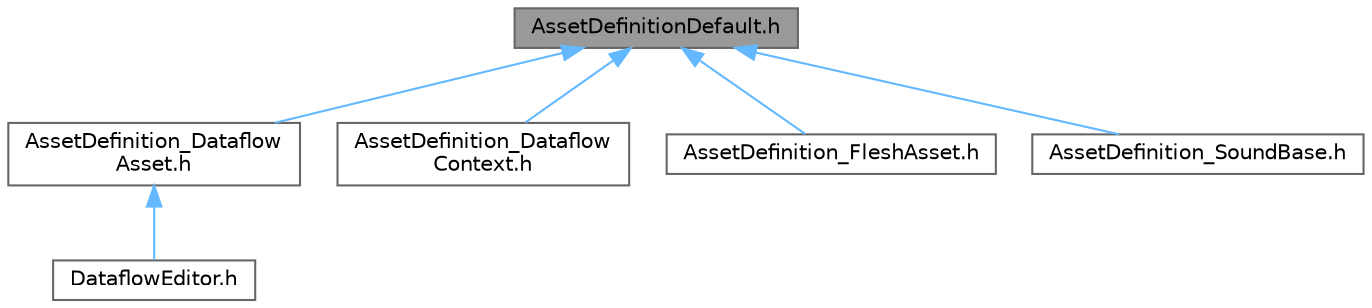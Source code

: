 digraph "AssetDefinitionDefault.h"
{
 // INTERACTIVE_SVG=YES
 // LATEX_PDF_SIZE
  bgcolor="transparent";
  edge [fontname=Helvetica,fontsize=10,labelfontname=Helvetica,labelfontsize=10];
  node [fontname=Helvetica,fontsize=10,shape=box,height=0.2,width=0.4];
  Node1 [id="Node000001",label="AssetDefinitionDefault.h",height=0.2,width=0.4,color="gray40", fillcolor="grey60", style="filled", fontcolor="black",tooltip=" "];
  Node1 -> Node2 [id="edge1_Node000001_Node000002",dir="back",color="steelblue1",style="solid",tooltip=" "];
  Node2 [id="Node000002",label="AssetDefinition_Dataflow\lAsset.h",height=0.2,width=0.4,color="grey40", fillcolor="white", style="filled",URL="$d4/d88/AssetDefinition__DataflowAsset_8h.html",tooltip=" "];
  Node2 -> Node3 [id="edge2_Node000002_Node000003",dir="back",color="steelblue1",style="solid",tooltip=" "];
  Node3 [id="Node000003",label="DataflowEditor.h",height=0.2,width=0.4,color="grey40", fillcolor="white", style="filled",URL="$d9/d93/DataflowEditor_8h.html",tooltip=" "];
  Node1 -> Node4 [id="edge3_Node000001_Node000004",dir="back",color="steelblue1",style="solid",tooltip=" "];
  Node4 [id="Node000004",label="AssetDefinition_Dataflow\lContext.h",height=0.2,width=0.4,color="grey40", fillcolor="white", style="filled",URL="$d9/d1b/AssetDefinition__DataflowContext_8h.html",tooltip=" "];
  Node1 -> Node5 [id="edge4_Node000001_Node000005",dir="back",color="steelblue1",style="solid",tooltip=" "];
  Node5 [id="Node000005",label="AssetDefinition_FleshAsset.h",height=0.2,width=0.4,color="grey40", fillcolor="white", style="filled",URL="$db/de0/AssetDefinition__FleshAsset_8h.html",tooltip=" "];
  Node1 -> Node6 [id="edge5_Node000001_Node000006",dir="back",color="steelblue1",style="solid",tooltip=" "];
  Node6 [id="Node000006",label="AssetDefinition_SoundBase.h",height=0.2,width=0.4,color="grey40", fillcolor="white", style="filled",URL="$d0/d65/AssetDefinition__SoundBase_8h.html",tooltip=" "];
}

